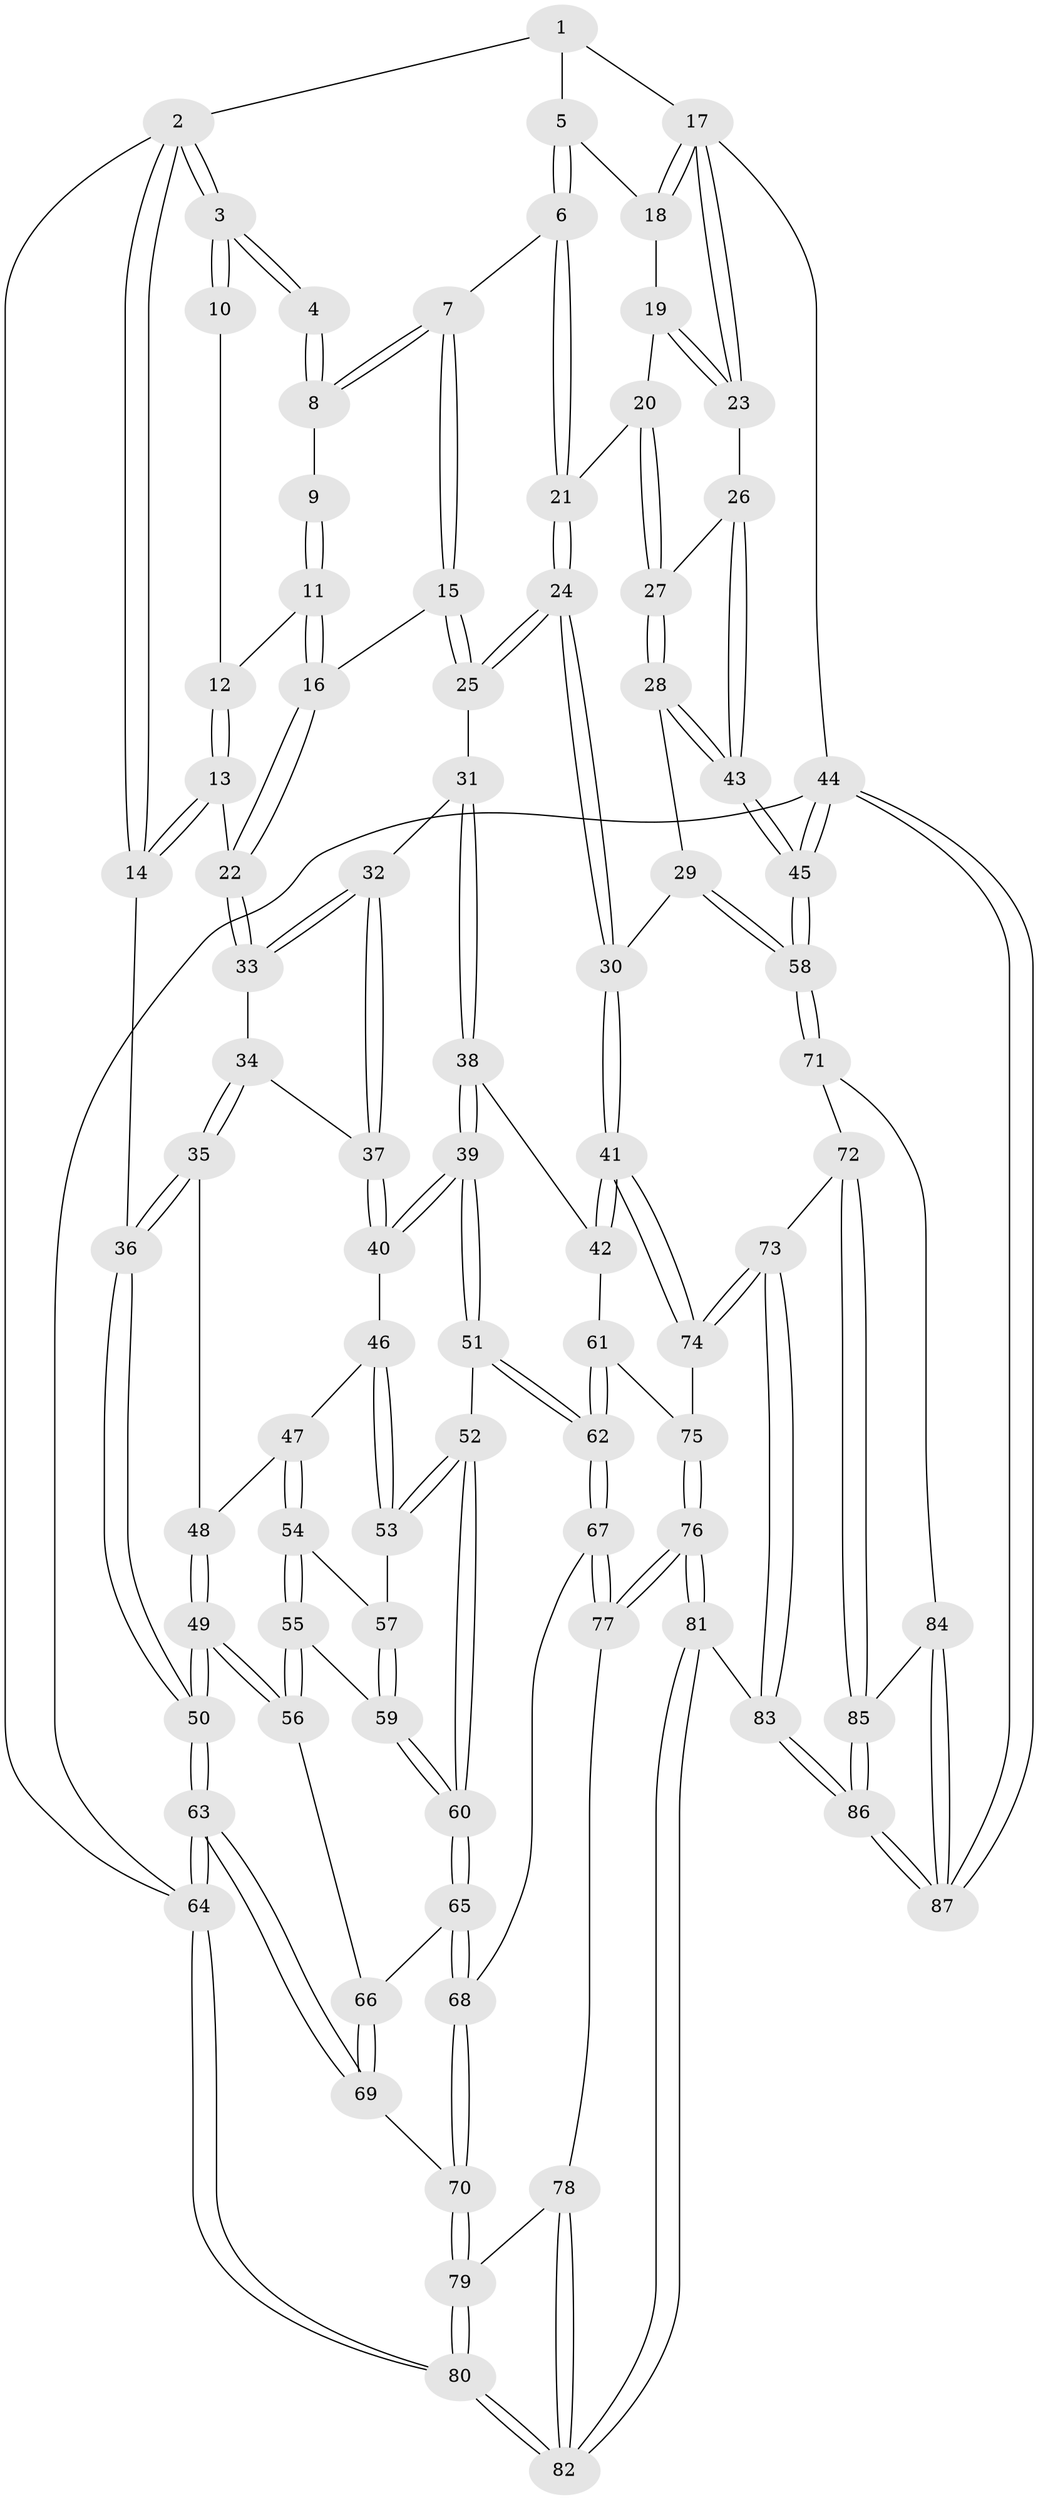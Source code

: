 // coarse degree distribution, {3: 0.1346153846153846, 6: 0.15384615384615385, 5: 0.25, 4: 0.4423076923076923, 8: 0.019230769230769232}
// Generated by graph-tools (version 1.1) at 2025/42/03/06/25 10:42:34]
// undirected, 87 vertices, 214 edges
graph export_dot {
graph [start="1"]
  node [color=gray90,style=filled];
  1 [pos="+0.7639047776006288+0"];
  2 [pos="+0+0"];
  3 [pos="+0+0"];
  4 [pos="+0.3872764606557166+0"];
  5 [pos="+0.7279440455850188+0.08678050544318372"];
  6 [pos="+0.5879186812914732+0.16459166406260553"];
  7 [pos="+0.46887585065414916+0.1693165520408537"];
  8 [pos="+0.4176679569160445+0.09768391798345553"];
  9 [pos="+0.24033555485754055+0.11952382645854581"];
  10 [pos="+0.06622419863687344+0"];
  11 [pos="+0.20952470854876712+0.22445073187526873"];
  12 [pos="+0.12733968978975663+0.20310818755914659"];
  13 [pos="+0.04847089182400773+0.27516887411778385"];
  14 [pos="+0+0.29843551628957493"];
  15 [pos="+0.42766901433269117+0.25875859957532465"];
  16 [pos="+0.26331965246629185+0.3559993939296975"];
  17 [pos="+1+0"];
  18 [pos="+0.7815044869797687+0.1324743392711589"];
  19 [pos="+0.814363330845848+0.17881244998342788"];
  20 [pos="+0.803230215541919+0.3489421733941557"];
  21 [pos="+0.665076685761229+0.3742994720513867"];
  22 [pos="+0.2527734796042849+0.37399122357569875"];
  23 [pos="+1+0.2656730182506092"];
  24 [pos="+0.5920912887422278+0.4794114726810699"];
  25 [pos="+0.5407193351172018+0.46490323655099347"];
  26 [pos="+1+0.3259764583346605"];
  27 [pos="+0.8445505328596434+0.39205268830326173"];
  28 [pos="+0.8345987633546117+0.5192234922810505"];
  29 [pos="+0.7848021943111235+0.5739710901287696"];
  30 [pos="+0.6871827266663886+0.6398675154579305"];
  31 [pos="+0.44068490165180374+0.5109478885522336"];
  32 [pos="+0.43491951479558794+0.5112273830277644"];
  33 [pos="+0.2497269693973058+0.3908921659798145"];
  34 [pos="+0.2328747299011779+0.4154509761547659"];
  35 [pos="+0.17687101669021735+0.4864310441969451"];
  36 [pos="+0+0.4549938046747473"];
  37 [pos="+0.3675452290949988+0.5807740702500294"];
  38 [pos="+0.4650201437402315+0.6438448911730901"];
  39 [pos="+0.382299350176002+0.6717517661708687"];
  40 [pos="+0.34993860059132503+0.6066661606195901"];
  41 [pos="+0.679722891369355+0.6835629914915875"];
  42 [pos="+0.49183536435781905+0.6548597353066786"];
  43 [pos="+1+0.5707716427856879"];
  44 [pos="+1+1"];
  45 [pos="+1+0.7532381479781262"];
  46 [pos="+0.2637435855799422+0.5970738975611437"];
  47 [pos="+0.19222337817260612+0.5492458432198326"];
  48 [pos="+0.18972527080476587+0.5448746318792697"];
  49 [pos="+0.005420443223214979+0.7033005903376846"];
  50 [pos="+0+0.7483071502669163"];
  51 [pos="+0.3757192797427515+0.698825270285915"];
  52 [pos="+0.28785783047382846+0.6899848272376601"];
  53 [pos="+0.27103307983349817+0.662617568372912"];
  54 [pos="+0.18931668300339285+0.5714900114042343"];
  55 [pos="+0.16330178311157417+0.7068412843857217"];
  56 [pos="+0.15457520006896772+0.7178937089233667"];
  57 [pos="+0.2353888578798975+0.6928571815250123"];
  58 [pos="+1+0.7549578126968097"];
  59 [pos="+0.22661321199699563+0.707583747032817"];
  60 [pos="+0.2646656772177735+0.7389344879191401"];
  61 [pos="+0.42470901431137464+0.7756653343686429"];
  62 [pos="+0.3872200758928615+0.7817113500172285"];
  63 [pos="+0+1"];
  64 [pos="+0+1"];
  65 [pos="+0.27121942944431476+0.7677172794939473"];
  66 [pos="+0.1553842312319756+0.7207068108591088"];
  67 [pos="+0.3849429295650534+0.7849334159005343"];
  68 [pos="+0.2808590465409787+0.791943165304805"];
  69 [pos="+0.17395045893427333+0.8441502496718991"];
  70 [pos="+0.222113638685979+0.8458982570992561"];
  71 [pos="+0.99402443624353+0.7884794759199844"];
  72 [pos="+0.8275621851157297+0.7956474369325504"];
  73 [pos="+0.7131584904886922+0.78018718460977"];
  74 [pos="+0.6863536103509515+0.7368265078828965"];
  75 [pos="+0.561010028786344+0.7776738904834023"];
  76 [pos="+0.4502846289366446+0.9336593866210814"];
  77 [pos="+0.39477288802539057+0.8619856441911098"];
  78 [pos="+0.3315964023591745+0.8980135420744296"];
  79 [pos="+0.25232358325954174+0.8875215234486363"];
  80 [pos="+0.2829141389095903+1"];
  81 [pos="+0.537950306485299+1"];
  82 [pos="+0.2996926306482615+1"];
  83 [pos="+0.6275171056934028+1"];
  84 [pos="+0.9178958238304267+0.955445094974963"];
  85 [pos="+0.8809074249377167+0.9621241827810663"];
  86 [pos="+0.6395114918817345+1"];
  87 [pos="+1+1"];
  1 -- 2;
  1 -- 5;
  1 -- 17;
  2 -- 3;
  2 -- 3;
  2 -- 14;
  2 -- 14;
  2 -- 64;
  3 -- 4;
  3 -- 4;
  3 -- 10;
  3 -- 10;
  4 -- 8;
  4 -- 8;
  5 -- 6;
  5 -- 6;
  5 -- 18;
  6 -- 7;
  6 -- 21;
  6 -- 21;
  7 -- 8;
  7 -- 8;
  7 -- 15;
  7 -- 15;
  8 -- 9;
  9 -- 11;
  9 -- 11;
  10 -- 12;
  11 -- 12;
  11 -- 16;
  11 -- 16;
  12 -- 13;
  12 -- 13;
  13 -- 14;
  13 -- 14;
  13 -- 22;
  14 -- 36;
  15 -- 16;
  15 -- 25;
  15 -- 25;
  16 -- 22;
  16 -- 22;
  17 -- 18;
  17 -- 18;
  17 -- 23;
  17 -- 23;
  17 -- 44;
  18 -- 19;
  19 -- 20;
  19 -- 23;
  19 -- 23;
  20 -- 21;
  20 -- 27;
  20 -- 27;
  21 -- 24;
  21 -- 24;
  22 -- 33;
  22 -- 33;
  23 -- 26;
  24 -- 25;
  24 -- 25;
  24 -- 30;
  24 -- 30;
  25 -- 31;
  26 -- 27;
  26 -- 43;
  26 -- 43;
  27 -- 28;
  27 -- 28;
  28 -- 29;
  28 -- 43;
  28 -- 43;
  29 -- 30;
  29 -- 58;
  29 -- 58;
  30 -- 41;
  30 -- 41;
  31 -- 32;
  31 -- 38;
  31 -- 38;
  32 -- 33;
  32 -- 33;
  32 -- 37;
  32 -- 37;
  33 -- 34;
  34 -- 35;
  34 -- 35;
  34 -- 37;
  35 -- 36;
  35 -- 36;
  35 -- 48;
  36 -- 50;
  36 -- 50;
  37 -- 40;
  37 -- 40;
  38 -- 39;
  38 -- 39;
  38 -- 42;
  39 -- 40;
  39 -- 40;
  39 -- 51;
  39 -- 51;
  40 -- 46;
  41 -- 42;
  41 -- 42;
  41 -- 74;
  41 -- 74;
  42 -- 61;
  43 -- 45;
  43 -- 45;
  44 -- 45;
  44 -- 45;
  44 -- 87;
  44 -- 87;
  44 -- 64;
  45 -- 58;
  45 -- 58;
  46 -- 47;
  46 -- 53;
  46 -- 53;
  47 -- 48;
  47 -- 54;
  47 -- 54;
  48 -- 49;
  48 -- 49;
  49 -- 50;
  49 -- 50;
  49 -- 56;
  49 -- 56;
  50 -- 63;
  50 -- 63;
  51 -- 52;
  51 -- 62;
  51 -- 62;
  52 -- 53;
  52 -- 53;
  52 -- 60;
  52 -- 60;
  53 -- 57;
  54 -- 55;
  54 -- 55;
  54 -- 57;
  55 -- 56;
  55 -- 56;
  55 -- 59;
  56 -- 66;
  57 -- 59;
  57 -- 59;
  58 -- 71;
  58 -- 71;
  59 -- 60;
  59 -- 60;
  60 -- 65;
  60 -- 65;
  61 -- 62;
  61 -- 62;
  61 -- 75;
  62 -- 67;
  62 -- 67;
  63 -- 64;
  63 -- 64;
  63 -- 69;
  63 -- 69;
  64 -- 80;
  64 -- 80;
  65 -- 66;
  65 -- 68;
  65 -- 68;
  66 -- 69;
  66 -- 69;
  67 -- 68;
  67 -- 77;
  67 -- 77;
  68 -- 70;
  68 -- 70;
  69 -- 70;
  70 -- 79;
  70 -- 79;
  71 -- 72;
  71 -- 84;
  72 -- 73;
  72 -- 85;
  72 -- 85;
  73 -- 74;
  73 -- 74;
  73 -- 83;
  73 -- 83;
  74 -- 75;
  75 -- 76;
  75 -- 76;
  76 -- 77;
  76 -- 77;
  76 -- 81;
  76 -- 81;
  77 -- 78;
  78 -- 79;
  78 -- 82;
  78 -- 82;
  79 -- 80;
  79 -- 80;
  80 -- 82;
  80 -- 82;
  81 -- 82;
  81 -- 82;
  81 -- 83;
  83 -- 86;
  83 -- 86;
  84 -- 85;
  84 -- 87;
  84 -- 87;
  85 -- 86;
  85 -- 86;
  86 -- 87;
  86 -- 87;
}
